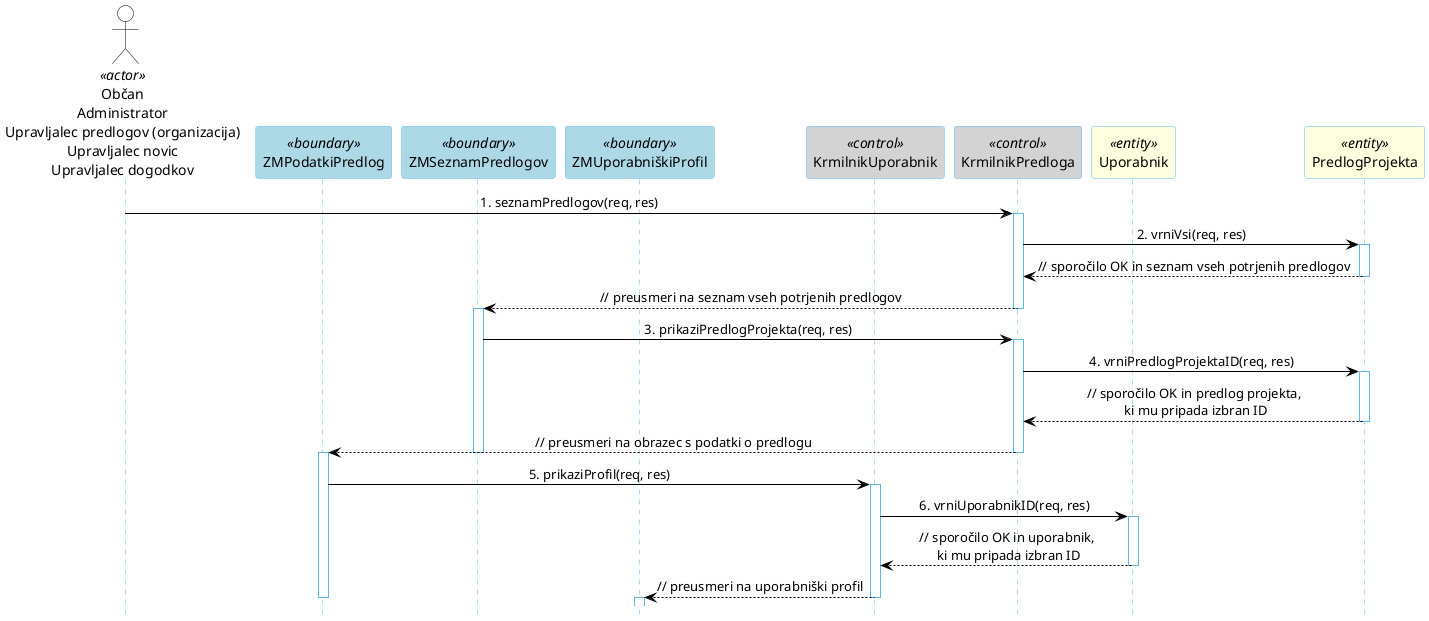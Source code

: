 @startuml
hide footbox

skinparam backgroundcolor transparent
skinparam defaultTextAlignment center
skinparam actorBorderColor black
skinparam actorBackgroundColor white
skinparam arrowColor black  
skinparam sequenceLifeLineBorderColor #5FB8EC
skinparam sequenceParticipantBorderColor #5FB8EC
skinparam sequenceParticipantBackgroundColor white


actor "Občan\nAdministrator\nUpravljalec predlogov (organizacija)\nUpravljalec novic\nUpravljalec dogodkov" as Prijavljen <<actor>>
participant "ZMPodatkiPredlog" as PodatkiPredlog <<boundary>>  #lightBlue
participant "ZMSeznamPredlogov" as SeznamPredlogov <<boundary>>  #lightBlue
participant "ZMUporabniškiProfil" as MojProfil <<boundary>>  #lightBlue
participant "KrmilnikUporabnik" as Krmilnik <<control>> #lightGray
participant "KrmilnikPredloga" as PKrmilnik <<control>> #lightGray
participant Uporabnik <<entity>> #lightYellow
participant “PredlogProjekta” as Predloga <<entity>> #lightYellow

Prijavljen -> PKrmilnik: 1. seznamPredlogov(req, res)
activate PKrmilnik
PKrmilnik -> Predloga: 2. vrniVsi(req, res)
activate Predloga
PKrmilnik <-- Predloga: // sporočilo OK in seznam vseh potrjenih predlogov
deactivate Predloga
SeznamPredlogov <-- PKrmilnik: // preusmeri na seznam vseh potrjenih predlogov
deactivate PKrmilnik
activate SeznamPredlogov
SeznamPredlogov -> PKrmilnik: 3. prikaziPredlogProjekta(req, res)
activate PKrmilnik
PKrmilnik -> Predloga: 4. vrniPredlogProjektaID(req, res)
activate Predloga
PKrmilnik <-- Predloga: // sporočilo OK in predlog projekta,\n ki mu pripada izbran ID
deactivate Predloga
PodatkiPredlog <-- PKrmilnik: // preusmeri na obrazec s podatki o predlogu
deactivate PKrmilnik
deactivate SeznamPredlogov
activate PodatkiPredlog
PodatkiPredlog -> Krmilnik: 5. prikaziProfil(req, res)
activate Krmilnik
Krmilnik -> Uporabnik: 6. vrniUporabnikID(req, res)
activate Uporabnik
Krmilnik <-- Uporabnik: // sporočilo OK in uporabnik,\n ki mu pripada izbran ID
deactivate Uporabnik
MojProfil <-- Krmilnik: // preusmeri na uporabniški profil
deactivate Krmilnik
deactivate PodatkiPredlog
activate MojProfil
@enduml